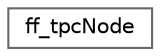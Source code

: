 digraph "类继承关系图"
{
 // LATEX_PDF_SIZE
  bgcolor="transparent";
  edge [fontname=Helvetica,fontsize=10,labelfontname=Helvetica,labelfontsize=10];
  node [fontname=Helvetica,fontsize=10,shape=box,height=0.2,width=0.4];
  rankdir="LR";
  Node0 [id="Node000000",label="ff_tpcNode",height=0.2,width=0.4,color="grey40", fillcolor="white", style="filled",URL="$classff__tpc_node.html",tooltip="TPC specialisation of the ff_node class"];
}
